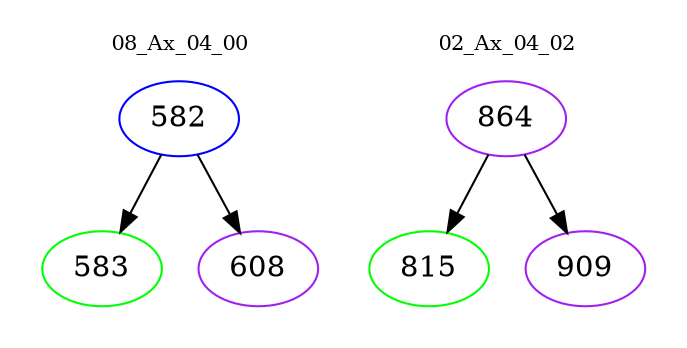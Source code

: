 digraph{
subgraph cluster_0 {
color = white
label = "08_Ax_04_00";
fontsize=10;
T0_582 [label="582", color="blue"]
T0_582 -> T0_583 [color="black"]
T0_583 [label="583", color="green"]
T0_582 -> T0_608 [color="black"]
T0_608 [label="608", color="purple"]
}
subgraph cluster_1 {
color = white
label = "02_Ax_04_02";
fontsize=10;
T1_864 [label="864", color="purple"]
T1_864 -> T1_815 [color="black"]
T1_815 [label="815", color="green"]
T1_864 -> T1_909 [color="black"]
T1_909 [label="909", color="purple"]
}
}
